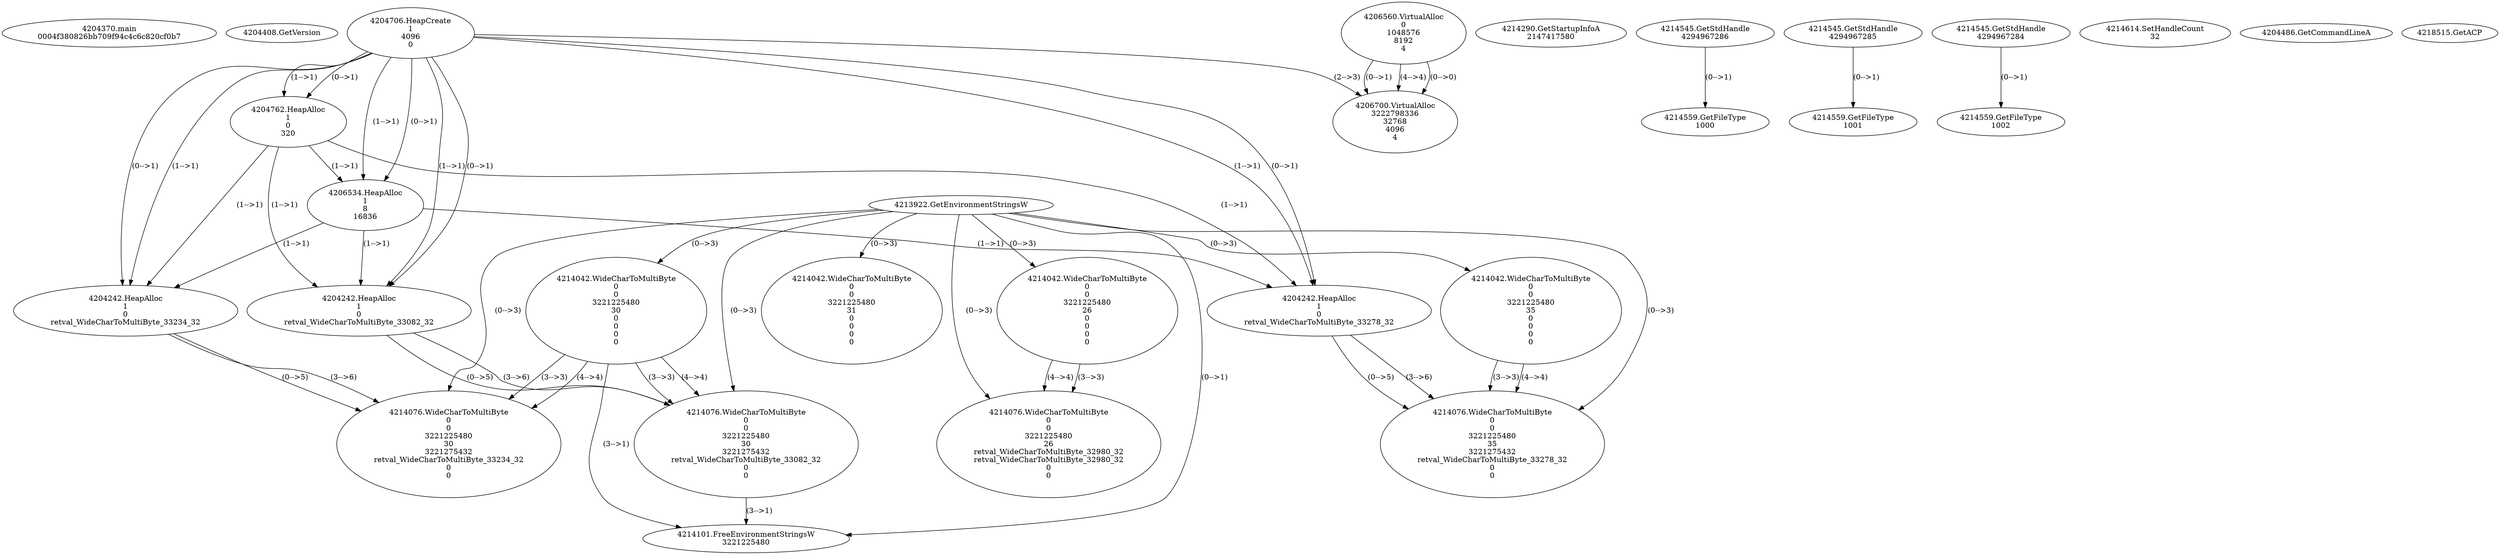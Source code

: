 // Global SCDG with merge call
digraph {
	0 [label="4204370.main
0004f380826bb709f94c4c6c820cf0b7"]
	1 [label="4204408.GetVersion
"]
	2 [label="4204706.HeapCreate
1
4096
0"]
	3 [label="4204762.HeapAlloc
1
0
320"]
	2 -> 3 [label="(1-->1)"]
	2 -> 3 [label="(0-->1)"]
	4 [label="4206534.HeapAlloc
1
8
16836"]
	2 -> 4 [label="(1-->1)"]
	2 -> 4 [label="(0-->1)"]
	3 -> 4 [label="(1-->1)"]
	5 [label="4206560.VirtualAlloc
0
1048576
8192
4"]
	6 [label="4206700.VirtualAlloc
3222798336
32768
4096
4"]
	5 -> 6 [label="(0-->1)"]
	2 -> 6 [label="(2-->3)"]
	5 -> 6 [label="(4-->4)"]
	5 -> 6 [label="(0-->0)"]
	7 [label="4214290.GetStartupInfoA
2147417580"]
	8 [label="4214545.GetStdHandle
4294967286"]
	9 [label="4214559.GetFileType
1000"]
	8 -> 9 [label="(0-->1)"]
	10 [label="4214545.GetStdHandle
4294967285"]
	11 [label="4214559.GetFileType
1001"]
	10 -> 11 [label="(0-->1)"]
	12 [label="4214545.GetStdHandle
4294967284"]
	13 [label="4214559.GetFileType
1002"]
	12 -> 13 [label="(0-->1)"]
	14 [label="4214614.SetHandleCount
32"]
	15 [label="4204486.GetCommandLineA
"]
	16 [label="4213922.GetEnvironmentStringsW
"]
	17 [label="4214042.WideCharToMultiByte
0
0
3221225480
31
0
0
0
0"]
	16 -> 17 [label="(0-->3)"]
	18 [label="4214042.WideCharToMultiByte
0
0
3221225480
26
0
0
0
0"]
	16 -> 18 [label="(0-->3)"]
	19 [label="4214076.WideCharToMultiByte
0
0
3221225480
26
retval_WideCharToMultiByte_32980_32
retval_WideCharToMultiByte_32980_32
0
0"]
	16 -> 19 [label="(0-->3)"]
	18 -> 19 [label="(3-->3)"]
	18 -> 19 [label="(4-->4)"]
	20 [label="4214042.WideCharToMultiByte
0
0
3221225480
30
0
0
0
0"]
	16 -> 20 [label="(0-->3)"]
	21 [label="4204242.HeapAlloc
1
0
retval_WideCharToMultiByte_33082_32"]
	2 -> 21 [label="(1-->1)"]
	2 -> 21 [label="(0-->1)"]
	3 -> 21 [label="(1-->1)"]
	4 -> 21 [label="(1-->1)"]
	22 [label="4214076.WideCharToMultiByte
0
0
3221225480
30
3221275432
retval_WideCharToMultiByte_33082_32
0
0"]
	16 -> 22 [label="(0-->3)"]
	20 -> 22 [label="(3-->3)"]
	20 -> 22 [label="(4-->4)"]
	21 -> 22 [label="(0-->5)"]
	21 -> 22 [label="(3-->6)"]
	23 [label="4214101.FreeEnvironmentStringsW
3221225480"]
	16 -> 23 [label="(0-->1)"]
	20 -> 23 [label="(3-->1)"]
	22 -> 23 [label="(3-->1)"]
	24 [label="4218515.GetACP
"]
	25 [label="4204242.HeapAlloc
1
0
retval_WideCharToMultiByte_33234_32"]
	2 -> 25 [label="(1-->1)"]
	2 -> 25 [label="(0-->1)"]
	3 -> 25 [label="(1-->1)"]
	4 -> 25 [label="(1-->1)"]
	26 [label="4214076.WideCharToMultiByte
0
0
3221225480
30
3221275432
retval_WideCharToMultiByte_33234_32
0
0"]
	16 -> 26 [label="(0-->3)"]
	20 -> 26 [label="(3-->3)"]
	20 -> 26 [label="(4-->4)"]
	25 -> 26 [label="(0-->5)"]
	25 -> 26 [label="(3-->6)"]
	27 [label="4214042.WideCharToMultiByte
0
0
3221225480
35
0
0
0
0"]
	16 -> 27 [label="(0-->3)"]
	28 [label="4204242.HeapAlloc
1
0
retval_WideCharToMultiByte_33278_32"]
	2 -> 28 [label="(1-->1)"]
	2 -> 28 [label="(0-->1)"]
	3 -> 28 [label="(1-->1)"]
	4 -> 28 [label="(1-->1)"]
	29 [label="4214076.WideCharToMultiByte
0
0
3221225480
35
3221275432
retval_WideCharToMultiByte_33278_32
0
0"]
	16 -> 29 [label="(0-->3)"]
	27 -> 29 [label="(3-->3)"]
	27 -> 29 [label="(4-->4)"]
	28 -> 29 [label="(0-->5)"]
	28 -> 29 [label="(3-->6)"]
}
